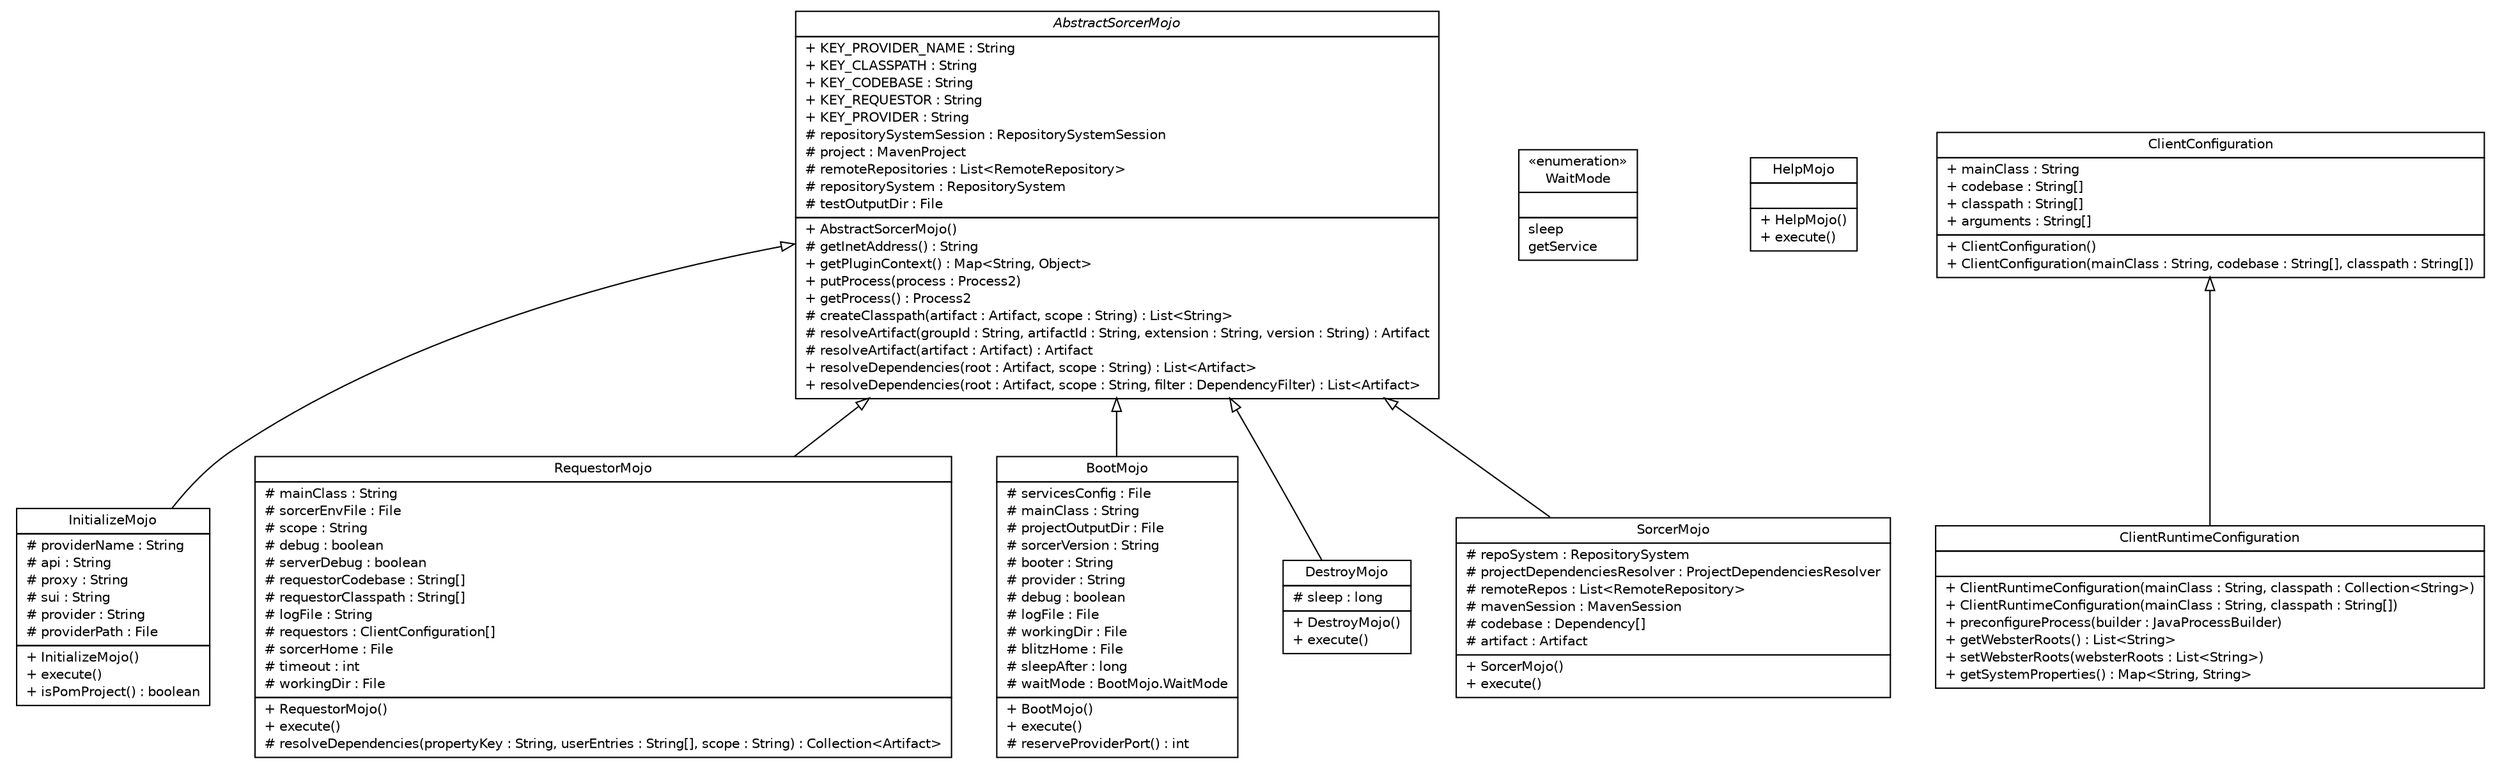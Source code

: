 #!/usr/local/bin/dot
#
# Class diagram 
# Generated by UMLGraph version R5_6 (http://www.umlgraph.org/)
#

digraph G {
	edge [fontname="Helvetica",fontsize=10,labelfontname="Helvetica",labelfontsize=10];
	node [fontname="Helvetica",fontsize=10,shape=plaintext];
	nodesep=0.25;
	ranksep=0.5;
	// sorcer.maven.plugin.AbstractSorcerMojo
	c49779 [label=<<table title="sorcer.maven.plugin.AbstractSorcerMojo" border="0" cellborder="1" cellspacing="0" cellpadding="2" port="p" href="./AbstractSorcerMojo.html">
		<tr><td><table border="0" cellspacing="0" cellpadding="1">
<tr><td align="center" balign="center"><font face="Helvetica-Oblique"> AbstractSorcerMojo </font></td></tr>
		</table></td></tr>
		<tr><td><table border="0" cellspacing="0" cellpadding="1">
<tr><td align="left" balign="left"> + KEY_PROVIDER_NAME : String </td></tr>
<tr><td align="left" balign="left"> + KEY_CLASSPATH : String </td></tr>
<tr><td align="left" balign="left"> + KEY_CODEBASE : String </td></tr>
<tr><td align="left" balign="left"> + KEY_REQUESTOR : String </td></tr>
<tr><td align="left" balign="left"> + KEY_PROVIDER : String </td></tr>
<tr><td align="left" balign="left"> # repositorySystemSession : RepositorySystemSession </td></tr>
<tr><td align="left" balign="left"> # project : MavenProject </td></tr>
<tr><td align="left" balign="left"> # remoteRepositories : List&lt;RemoteRepository&gt; </td></tr>
<tr><td align="left" balign="left"> # repositorySystem : RepositorySystem </td></tr>
<tr><td align="left" balign="left"> # testOutputDir : File </td></tr>
		</table></td></tr>
		<tr><td><table border="0" cellspacing="0" cellpadding="1">
<tr><td align="left" balign="left"> + AbstractSorcerMojo() </td></tr>
<tr><td align="left" balign="left"> # getInetAddress() : String </td></tr>
<tr><td align="left" balign="left"> + getPluginContext() : Map&lt;String, Object&gt; </td></tr>
<tr><td align="left" balign="left"> + putProcess(process : Process2) </td></tr>
<tr><td align="left" balign="left"> + getProcess() : Process2 </td></tr>
<tr><td align="left" balign="left"> # createClasspath(artifact : Artifact, scope : String) : List&lt;String&gt; </td></tr>
<tr><td align="left" balign="left"> # resolveArtifact(groupId : String, artifactId : String, extension : String, version : String) : Artifact </td></tr>
<tr><td align="left" balign="left"> # resolveArtifact(artifact : Artifact) : Artifact </td></tr>
<tr><td align="left" balign="left"> + resolveDependencies(root : Artifact, scope : String) : List&lt;Artifact&gt; </td></tr>
<tr><td align="left" balign="left"> + resolveDependencies(root : Artifact, scope : String, filter : DependencyFilter) : List&lt;Artifact&gt; </td></tr>
		</table></td></tr>
		</table>>, URL="./AbstractSorcerMojo.html", fontname="Helvetica", fontcolor="black", fontsize=10.0];
	// sorcer.maven.plugin.InitializeMojo
	c49780 [label=<<table title="sorcer.maven.plugin.InitializeMojo" border="0" cellborder="1" cellspacing="0" cellpadding="2" port="p" href="./InitializeMojo.html">
		<tr><td><table border="0" cellspacing="0" cellpadding="1">
<tr><td align="center" balign="center"> InitializeMojo </td></tr>
		</table></td></tr>
		<tr><td><table border="0" cellspacing="0" cellpadding="1">
<tr><td align="left" balign="left"> # providerName : String </td></tr>
<tr><td align="left" balign="left"> # api : String </td></tr>
<tr><td align="left" balign="left"> # proxy : String </td></tr>
<tr><td align="left" balign="left"> # sui : String </td></tr>
<tr><td align="left" balign="left"> # provider : String </td></tr>
<tr><td align="left" balign="left"> # providerPath : File </td></tr>
		</table></td></tr>
		<tr><td><table border="0" cellspacing="0" cellpadding="1">
<tr><td align="left" balign="left"> + InitializeMojo() </td></tr>
<tr><td align="left" balign="left"> + execute() </td></tr>
<tr><td align="left" balign="left"> + isPomProject() : boolean </td></tr>
		</table></td></tr>
		</table>>, URL="./InitializeMojo.html", fontname="Helvetica", fontcolor="black", fontsize=10.0];
	// sorcer.maven.plugin.RequestorMojo
	c49781 [label=<<table title="sorcer.maven.plugin.RequestorMojo" border="0" cellborder="1" cellspacing="0" cellpadding="2" port="p" href="./RequestorMojo.html">
		<tr><td><table border="0" cellspacing="0" cellpadding="1">
<tr><td align="center" balign="center"> RequestorMojo </td></tr>
		</table></td></tr>
		<tr><td><table border="0" cellspacing="0" cellpadding="1">
<tr><td align="left" balign="left"> # mainClass : String </td></tr>
<tr><td align="left" balign="left"> # sorcerEnvFile : File </td></tr>
<tr><td align="left" balign="left"> # scope : String </td></tr>
<tr><td align="left" balign="left"> # debug : boolean </td></tr>
<tr><td align="left" balign="left"> # serverDebug : boolean </td></tr>
<tr><td align="left" balign="left"> # requestorCodebase : String[] </td></tr>
<tr><td align="left" balign="left"> # requestorClasspath : String[] </td></tr>
<tr><td align="left" balign="left"> # logFile : String </td></tr>
<tr><td align="left" balign="left"> # requestors : ClientConfiguration[] </td></tr>
<tr><td align="left" balign="left"> # sorcerHome : File </td></tr>
<tr><td align="left" balign="left"> # timeout : int </td></tr>
<tr><td align="left" balign="left"> # workingDir : File </td></tr>
		</table></td></tr>
		<tr><td><table border="0" cellspacing="0" cellpadding="1">
<tr><td align="left" balign="left"> + RequestorMojo() </td></tr>
<tr><td align="left" balign="left"> + execute() </td></tr>
<tr><td align="left" balign="left"> # resolveDependencies(propertyKey : String, userEntries : String[], scope : String) : Collection&lt;Artifact&gt; </td></tr>
		</table></td></tr>
		</table>>, URL="./RequestorMojo.html", fontname="Helvetica", fontcolor="black", fontsize=10.0];
	// sorcer.maven.plugin.BootMojo
	c49782 [label=<<table title="sorcer.maven.plugin.BootMojo" border="0" cellborder="1" cellspacing="0" cellpadding="2" port="p" href="./BootMojo.html">
		<tr><td><table border="0" cellspacing="0" cellpadding="1">
<tr><td align="center" balign="center"> BootMojo </td></tr>
		</table></td></tr>
		<tr><td><table border="0" cellspacing="0" cellpadding="1">
<tr><td align="left" balign="left"> # servicesConfig : File </td></tr>
<tr><td align="left" balign="left"> # mainClass : String </td></tr>
<tr><td align="left" balign="left"> # projectOutputDir : File </td></tr>
<tr><td align="left" balign="left"> # sorcerVersion : String </td></tr>
<tr><td align="left" balign="left"> # booter : String </td></tr>
<tr><td align="left" balign="left"> # provider : String </td></tr>
<tr><td align="left" balign="left"> # debug : boolean </td></tr>
<tr><td align="left" balign="left"> # logFile : File </td></tr>
<tr><td align="left" balign="left"> # workingDir : File </td></tr>
<tr><td align="left" balign="left"> # blitzHome : File </td></tr>
<tr><td align="left" balign="left"> # sleepAfter : long </td></tr>
<tr><td align="left" balign="left"> # waitMode : BootMojo.WaitMode </td></tr>
		</table></td></tr>
		<tr><td><table border="0" cellspacing="0" cellpadding="1">
<tr><td align="left" balign="left"> + BootMojo() </td></tr>
<tr><td align="left" balign="left"> + execute() </td></tr>
<tr><td align="left" balign="left"> # reserveProviderPort() : int </td></tr>
		</table></td></tr>
		</table>>, URL="./BootMojo.html", fontname="Helvetica", fontcolor="black", fontsize=10.0];
	// sorcer.maven.plugin.BootMojo.WaitMode
	c49783 [label=<<table title="sorcer.maven.plugin.BootMojo.WaitMode" border="0" cellborder="1" cellspacing="0" cellpadding="2" port="p" href="./BootMojo.WaitMode.html">
		<tr><td><table border="0" cellspacing="0" cellpadding="1">
<tr><td align="center" balign="center"> &#171;enumeration&#187; </td></tr>
<tr><td align="center" balign="center"> WaitMode </td></tr>
		</table></td></tr>
		<tr><td><table border="0" cellspacing="0" cellpadding="1">
<tr><td align="left" balign="left">  </td></tr>
		</table></td></tr>
		<tr><td><table border="0" cellspacing="0" cellpadding="1">
<tr><td align="left" balign="left"> sleep </td></tr>
<tr><td align="left" balign="left"> getService </td></tr>
		</table></td></tr>
		</table>>, URL="./BootMojo.WaitMode.html", fontname="Helvetica", fontcolor="black", fontsize=10.0];
	// sorcer.maven.plugin.HelpMojo
	c49784 [label=<<table title="sorcer.maven.plugin.HelpMojo" border="0" cellborder="1" cellspacing="0" cellpadding="2" port="p" href="./HelpMojo.html">
		<tr><td><table border="0" cellspacing="0" cellpadding="1">
<tr><td align="center" balign="center"> HelpMojo </td></tr>
		</table></td></tr>
		<tr><td><table border="0" cellspacing="0" cellpadding="1">
<tr><td align="left" balign="left">  </td></tr>
		</table></td></tr>
		<tr><td><table border="0" cellspacing="0" cellpadding="1">
<tr><td align="left" balign="left"> + HelpMojo() </td></tr>
<tr><td align="left" balign="left"> + execute() </td></tr>
		</table></td></tr>
		</table>>, URL="./HelpMojo.html", fontname="Helvetica", fontcolor="black", fontsize=10.0];
	// sorcer.maven.plugin.DestroyMojo
	c49785 [label=<<table title="sorcer.maven.plugin.DestroyMojo" border="0" cellborder="1" cellspacing="0" cellpadding="2" port="p" href="./DestroyMojo.html">
		<tr><td><table border="0" cellspacing="0" cellpadding="1">
<tr><td align="center" balign="center"> DestroyMojo </td></tr>
		</table></td></tr>
		<tr><td><table border="0" cellspacing="0" cellpadding="1">
<tr><td align="left" balign="left"> # sleep : long </td></tr>
		</table></td></tr>
		<tr><td><table border="0" cellspacing="0" cellpadding="1">
<tr><td align="left" balign="left"> + DestroyMojo() </td></tr>
<tr><td align="left" balign="left"> + execute() </td></tr>
		</table></td></tr>
		</table>>, URL="./DestroyMojo.html", fontname="Helvetica", fontcolor="black", fontsize=10.0];
	// sorcer.maven.plugin.ClientConfiguration
	c49786 [label=<<table title="sorcer.maven.plugin.ClientConfiguration" border="0" cellborder="1" cellspacing="0" cellpadding="2" port="p" href="./ClientConfiguration.html">
		<tr><td><table border="0" cellspacing="0" cellpadding="1">
<tr><td align="center" balign="center"> ClientConfiguration </td></tr>
		</table></td></tr>
		<tr><td><table border="0" cellspacing="0" cellpadding="1">
<tr><td align="left" balign="left"> + mainClass : String </td></tr>
<tr><td align="left" balign="left"> + codebase : String[] </td></tr>
<tr><td align="left" balign="left"> + classpath : String[] </td></tr>
<tr><td align="left" balign="left"> + arguments : String[] </td></tr>
		</table></td></tr>
		<tr><td><table border="0" cellspacing="0" cellpadding="1">
<tr><td align="left" balign="left"> + ClientConfiguration() </td></tr>
<tr><td align="left" balign="left"> + ClientConfiguration(mainClass : String, codebase : String[], classpath : String[]) </td></tr>
		</table></td></tr>
		</table>>, URL="./ClientConfiguration.html", fontname="Helvetica", fontcolor="black", fontsize=10.0];
	// sorcer.maven.plugin.ClientRuntimeConfiguration
	c49787 [label=<<table title="sorcer.maven.plugin.ClientRuntimeConfiguration" border="0" cellborder="1" cellspacing="0" cellpadding="2" port="p" href="./ClientRuntimeConfiguration.html">
		<tr><td><table border="0" cellspacing="0" cellpadding="1">
<tr><td align="center" balign="center"> ClientRuntimeConfiguration </td></tr>
		</table></td></tr>
		<tr><td><table border="0" cellspacing="0" cellpadding="1">
<tr><td align="left" balign="left">  </td></tr>
		</table></td></tr>
		<tr><td><table border="0" cellspacing="0" cellpadding="1">
<tr><td align="left" balign="left"> + ClientRuntimeConfiguration(mainClass : String, classpath : Collection&lt;String&gt;) </td></tr>
<tr><td align="left" balign="left"> + ClientRuntimeConfiguration(mainClass : String, classpath : String[]) </td></tr>
<tr><td align="left" balign="left"> + preconfigureProcess(builder : JavaProcessBuilder) </td></tr>
<tr><td align="left" balign="left"> + getWebsterRoots() : List&lt;String&gt; </td></tr>
<tr><td align="left" balign="left"> + setWebsterRoots(websterRoots : List&lt;String&gt;) </td></tr>
<tr><td align="left" balign="left"> + getSystemProperties() : Map&lt;String, String&gt; </td></tr>
		</table></td></tr>
		</table>>, URL="./ClientRuntimeConfiguration.html", fontname="Helvetica", fontcolor="black", fontsize=10.0];
	// sorcer.maven.plugin.SorcerMojo
	c49788 [label=<<table title="sorcer.maven.plugin.SorcerMojo" border="0" cellborder="1" cellspacing="0" cellpadding="2" port="p" href="./SorcerMojo.html">
		<tr><td><table border="0" cellspacing="0" cellpadding="1">
<tr><td align="center" balign="center"> SorcerMojo </td></tr>
		</table></td></tr>
		<tr><td><table border="0" cellspacing="0" cellpadding="1">
<tr><td align="left" balign="left"> # repoSystem : RepositorySystem </td></tr>
<tr><td align="left" balign="left"> # projectDependenciesResolver : ProjectDependenciesResolver </td></tr>
<tr><td align="left" balign="left"> # remoteRepos : List&lt;RemoteRepository&gt; </td></tr>
<tr><td align="left" balign="left"> # mavenSession : MavenSession </td></tr>
<tr><td align="left" balign="left"> # codebase : Dependency[] </td></tr>
<tr><td align="left" balign="left"> # artifact : Artifact </td></tr>
		</table></td></tr>
		<tr><td><table border="0" cellspacing="0" cellpadding="1">
<tr><td align="left" balign="left"> + SorcerMojo() </td></tr>
<tr><td align="left" balign="left"> + execute() </td></tr>
		</table></td></tr>
		</table>>, URL="./SorcerMojo.html", fontname="Helvetica", fontcolor="black", fontsize=10.0];
	//sorcer.maven.plugin.InitializeMojo extends sorcer.maven.plugin.AbstractSorcerMojo
	c49779:p -> c49780:p [dir=back,arrowtail=empty];
	//sorcer.maven.plugin.RequestorMojo extends sorcer.maven.plugin.AbstractSorcerMojo
	c49779:p -> c49781:p [dir=back,arrowtail=empty];
	//sorcer.maven.plugin.BootMojo extends sorcer.maven.plugin.AbstractSorcerMojo
	c49779:p -> c49782:p [dir=back,arrowtail=empty];
	//sorcer.maven.plugin.DestroyMojo extends sorcer.maven.plugin.AbstractSorcerMojo
	c49779:p -> c49785:p [dir=back,arrowtail=empty];
	//sorcer.maven.plugin.ClientRuntimeConfiguration extends sorcer.maven.plugin.ClientConfiguration
	c49786:p -> c49787:p [dir=back,arrowtail=empty];
	//sorcer.maven.plugin.SorcerMojo extends sorcer.maven.plugin.AbstractSorcerMojo
	c49779:p -> c49788:p [dir=back,arrowtail=empty];
}

